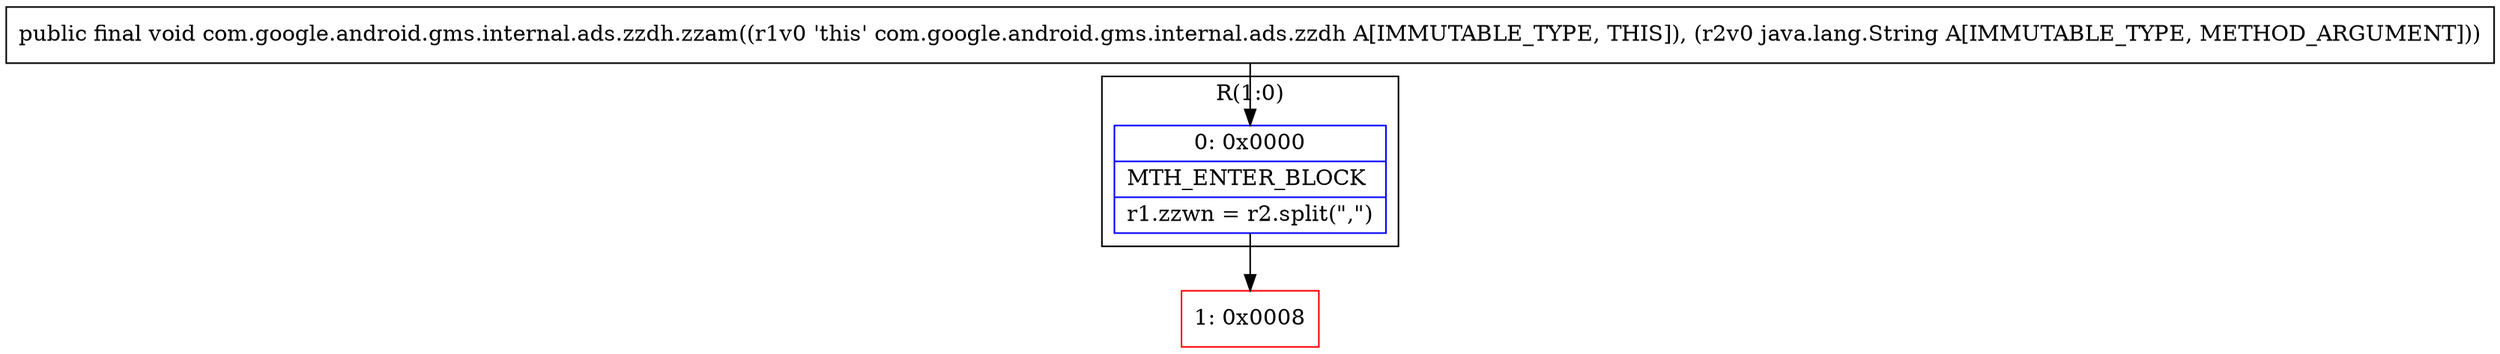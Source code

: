 digraph "CFG forcom.google.android.gms.internal.ads.zzdh.zzam(Ljava\/lang\/String;)V" {
subgraph cluster_Region_973734409 {
label = "R(1:0)";
node [shape=record,color=blue];
Node_0 [shape=record,label="{0\:\ 0x0000|MTH_ENTER_BLOCK\l|r1.zzwn = r2.split(\",\")\l}"];
}
Node_1 [shape=record,color=red,label="{1\:\ 0x0008}"];
MethodNode[shape=record,label="{public final void com.google.android.gms.internal.ads.zzdh.zzam((r1v0 'this' com.google.android.gms.internal.ads.zzdh A[IMMUTABLE_TYPE, THIS]), (r2v0 java.lang.String A[IMMUTABLE_TYPE, METHOD_ARGUMENT])) }"];
MethodNode -> Node_0;
Node_0 -> Node_1;
}

